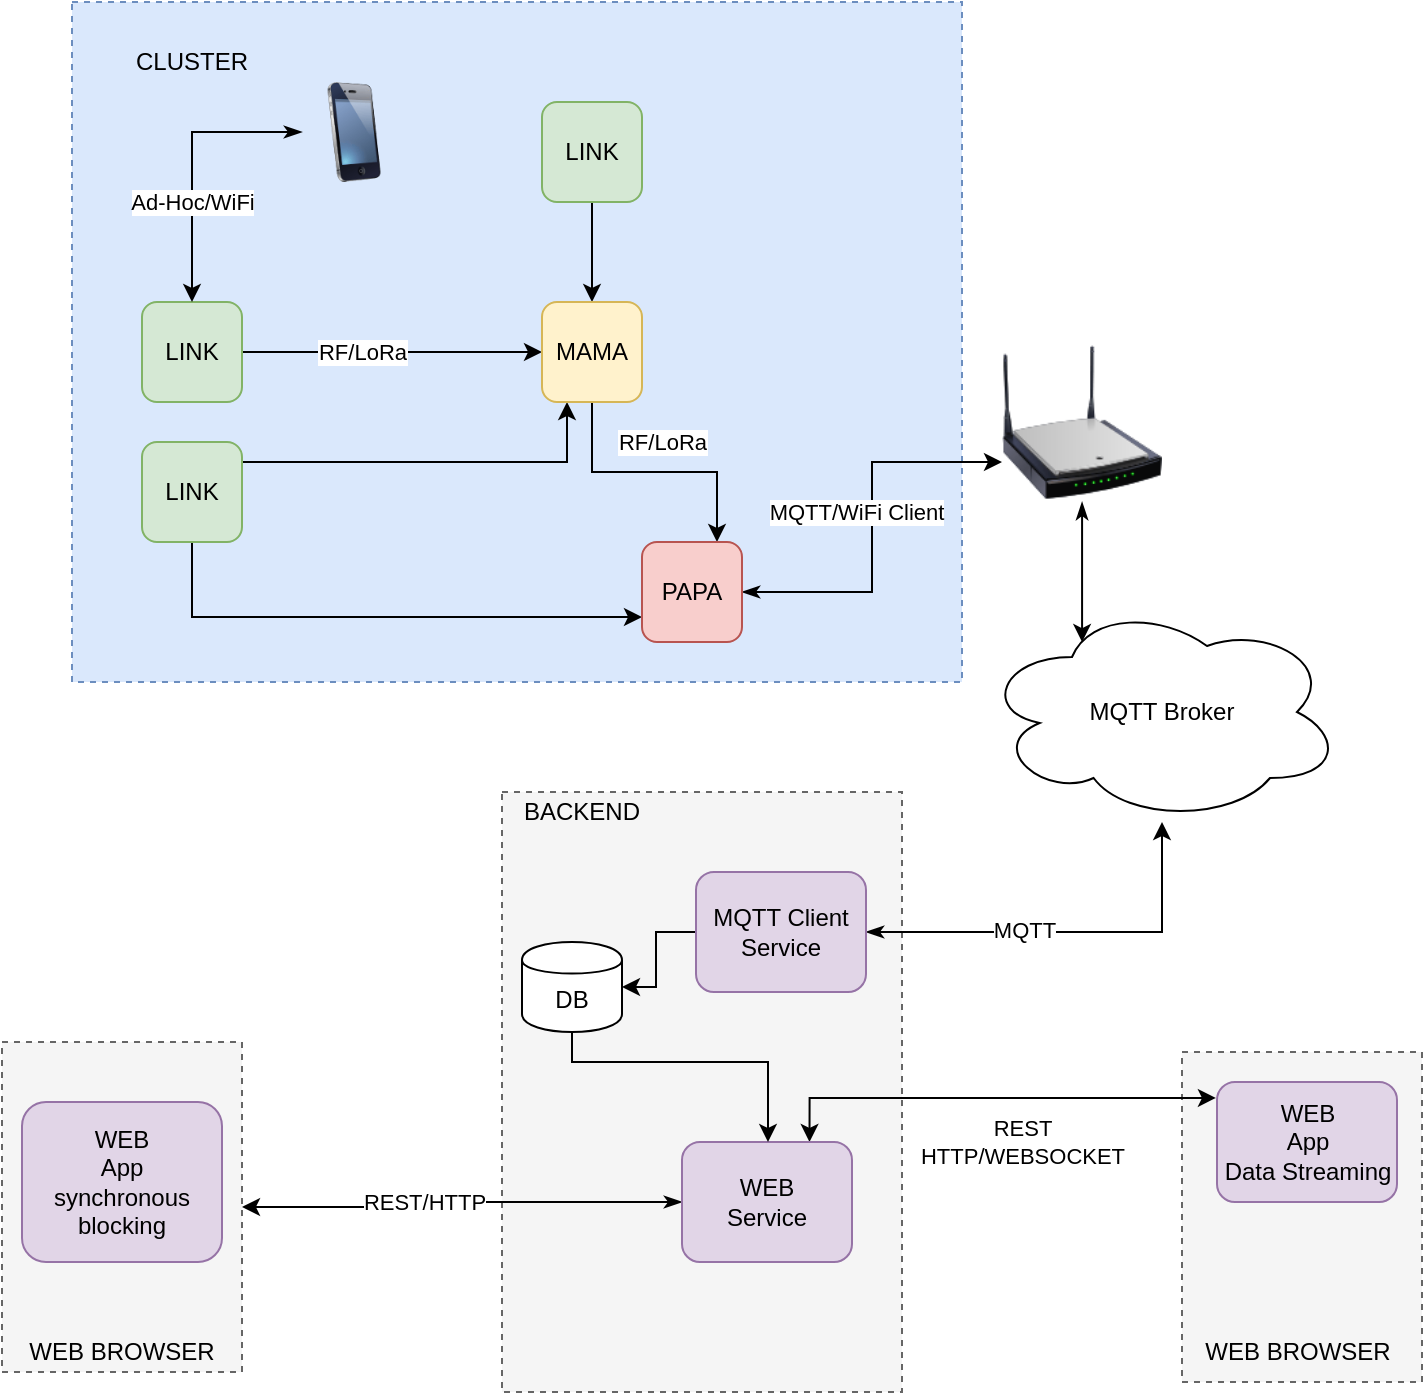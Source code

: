 <mxfile version="13.4.5" type="device"><diagram id="EJxz3tBTYT2ep9JXrAMy" name="Page-1"><mxGraphModel dx="1106" dy="772" grid="1" gridSize="10" guides="1" tooltips="1" connect="1" arrows="1" fold="1" page="1" pageScale="1" pageWidth="1100" pageHeight="850" math="0" shadow="0"><root><mxCell id="0"/><mxCell id="1" parent="0"/><mxCell id="kk1hSWZHGRrbGAi9tNtZ-46" value="" style="rounded=0;whiteSpace=wrap;html=1;dashed=1;fillColor=#f5f5f5;strokeColor=#666666;fontColor=#333333;" vertex="1" parent="1"><mxGeometry x="650" y="555" width="120" height="165" as="geometry"/></mxCell><mxCell id="kk1hSWZHGRrbGAi9tNtZ-35" value="" style="rounded=0;whiteSpace=wrap;html=1;dashed=1;fillColor=#dae8fc;strokeColor=#6c8ebf;" vertex="1" parent="1"><mxGeometry x="95" y="30" width="445" height="340" as="geometry"/></mxCell><mxCell id="kk1hSWZHGRrbGAi9tNtZ-27" value="" style="rounded=0;whiteSpace=wrap;html=1;dashed=1;fillColor=#f5f5f5;strokeColor=#666666;fontColor=#333333;" vertex="1" parent="1"><mxGeometry x="60" y="550" width="120" height="165" as="geometry"/></mxCell><mxCell id="kk1hSWZHGRrbGAi9tNtZ-24" value="" style="rounded=0;whiteSpace=wrap;html=1;dashed=1;fillColor=#f5f5f5;strokeColor=#666666;fontColor=#333333;" vertex="1" parent="1"><mxGeometry x="310" y="425" width="200" height="300" as="geometry"/></mxCell><mxCell id="kk1hSWZHGRrbGAi9tNtZ-8" style="edgeStyle=orthogonalEdgeStyle;rounded=0;orthogonalLoop=1;jettySize=auto;html=1;entryX=0;entryY=0.5;entryDx=0;entryDy=0;" edge="1" parent="1" source="kk1hSWZHGRrbGAi9tNtZ-1" target="kk1hSWZHGRrbGAi9tNtZ-4"><mxGeometry relative="1" as="geometry"/></mxCell><mxCell id="kk1hSWZHGRrbGAi9tNtZ-39" value="RF/LoRa" style="edgeLabel;html=1;align=center;verticalAlign=middle;resizable=0;points=[];" vertex="1" connectable="0" parent="kk1hSWZHGRrbGAi9tNtZ-8"><mxGeometry x="-0.2" relative="1" as="geometry"><mxPoint as="offset"/></mxGeometry></mxCell><mxCell id="kk1hSWZHGRrbGAi9tNtZ-1" value="LINK" style="rounded=1;whiteSpace=wrap;html=1;fillColor=#d5e8d4;strokeColor=#82b366;" vertex="1" parent="1"><mxGeometry x="130" y="180" width="50" height="50" as="geometry"/></mxCell><mxCell id="kk1hSWZHGRrbGAi9tNtZ-12" style="edgeStyle=orthogonalEdgeStyle;rounded=0;orthogonalLoop=1;jettySize=auto;html=1;entryX=0.5;entryY=0;entryDx=0;entryDy=0;" edge="1" parent="1" source="kk1hSWZHGRrbGAi9tNtZ-2" target="kk1hSWZHGRrbGAi9tNtZ-4"><mxGeometry relative="1" as="geometry"/></mxCell><mxCell id="kk1hSWZHGRrbGAi9tNtZ-2" value="LINK" style="rounded=1;whiteSpace=wrap;html=1;fillColor=#d5e8d4;strokeColor=#82b366;" vertex="1" parent="1"><mxGeometry x="330" y="80" width="50" height="50" as="geometry"/></mxCell><mxCell id="kk1hSWZHGRrbGAi9tNtZ-9" style="edgeStyle=orthogonalEdgeStyle;rounded=0;orthogonalLoop=1;jettySize=auto;html=1;entryX=0.25;entryY=1;entryDx=0;entryDy=0;" edge="1" parent="1" source="kk1hSWZHGRrbGAi9tNtZ-3" target="kk1hSWZHGRrbGAi9tNtZ-4"><mxGeometry relative="1" as="geometry"><Array as="points"><mxPoint x="343" y="260"/></Array></mxGeometry></mxCell><mxCell id="kk1hSWZHGRrbGAi9tNtZ-13" style="edgeStyle=orthogonalEdgeStyle;rounded=0;orthogonalLoop=1;jettySize=auto;html=1;entryX=0;entryY=0.75;entryDx=0;entryDy=0;exitX=0.5;exitY=1;exitDx=0;exitDy=0;" edge="1" parent="1" source="kk1hSWZHGRrbGAi9tNtZ-3" target="kk1hSWZHGRrbGAi9tNtZ-5"><mxGeometry relative="1" as="geometry"/></mxCell><mxCell id="kk1hSWZHGRrbGAi9tNtZ-3" value="LINK" style="rounded=1;whiteSpace=wrap;html=1;fillColor=#d5e8d4;strokeColor=#82b366;" vertex="1" parent="1"><mxGeometry x="130" y="250" width="50" height="50" as="geometry"/></mxCell><mxCell id="kk1hSWZHGRrbGAi9tNtZ-11" style="edgeStyle=orthogonalEdgeStyle;rounded=0;orthogonalLoop=1;jettySize=auto;html=1;entryX=0.75;entryY=0;entryDx=0;entryDy=0;" edge="1" parent="1" source="kk1hSWZHGRrbGAi9tNtZ-4" target="kk1hSWZHGRrbGAi9tNtZ-5"><mxGeometry relative="1" as="geometry"/></mxCell><mxCell id="kk1hSWZHGRrbGAi9tNtZ-41" value="RF/LoRa" style="edgeLabel;html=1;align=center;verticalAlign=middle;resizable=0;points=[];" vertex="1" connectable="0" parent="kk1hSWZHGRrbGAi9tNtZ-11"><mxGeometry x="-0.13" y="-18" relative="1" as="geometry"><mxPoint x="12" y="-33" as="offset"/></mxGeometry></mxCell><mxCell id="kk1hSWZHGRrbGAi9tNtZ-4" value="MAMA" style="rounded=1;whiteSpace=wrap;html=1;fillColor=#fff2cc;strokeColor=#d6b656;" vertex="1" parent="1"><mxGeometry x="330" y="180" width="50" height="50" as="geometry"/></mxCell><mxCell id="kk1hSWZHGRrbGAi9tNtZ-19" style="edgeStyle=orthogonalEdgeStyle;rounded=0;orthogonalLoop=1;jettySize=auto;html=1;startArrow=classicThin;startFill=1;entryX=0;entryY=0.75;entryDx=0;entryDy=0;" edge="1" parent="1" source="kk1hSWZHGRrbGAi9tNtZ-5" target="kk1hSWZHGRrbGAi9tNtZ-44"><mxGeometry relative="1" as="geometry"/></mxCell><mxCell id="kk1hSWZHGRrbGAi9tNtZ-40" value="MQTT/WiFi Client" style="edgeLabel;html=1;align=center;verticalAlign=middle;resizable=0;points=[];" vertex="1" connectable="0" parent="kk1hSWZHGRrbGAi9tNtZ-19"><mxGeometry x="0.018" y="-1" relative="1" as="geometry"><mxPoint x="-9" y="-6" as="offset"/></mxGeometry></mxCell><mxCell id="kk1hSWZHGRrbGAi9tNtZ-5" value="PAPA" style="rounded=1;whiteSpace=wrap;html=1;fillColor=#f8cecc;strokeColor=#b85450;" vertex="1" parent="1"><mxGeometry x="380" y="300" width="50" height="50" as="geometry"/></mxCell><mxCell id="kk1hSWZHGRrbGAi9tNtZ-18" value="MQTT Broker" style="ellipse;shape=cloud;whiteSpace=wrap;html=1;" vertex="1" parent="1"><mxGeometry x="550" y="330" width="180" height="110" as="geometry"/></mxCell><mxCell id="kk1hSWZHGRrbGAi9tNtZ-25" style="edgeStyle=orthogonalEdgeStyle;rounded=0;orthogonalLoop=1;jettySize=auto;html=1;startArrow=classicThin;startFill=1;" edge="1" parent="1" source="kk1hSWZHGRrbGAi9tNtZ-21" target="kk1hSWZHGRrbGAi9tNtZ-18"><mxGeometry relative="1" as="geometry"/></mxCell><mxCell id="kk1hSWZHGRrbGAi9tNtZ-33" value="MQTT" style="edgeLabel;html=1;align=center;verticalAlign=middle;resizable=0;points=[];" vertex="1" connectable="0" parent="kk1hSWZHGRrbGAi9tNtZ-25"><mxGeometry x="-0.229" y="1" relative="1" as="geometry"><mxPoint as="offset"/></mxGeometry></mxCell><mxCell id="kk1hSWZHGRrbGAi9tNtZ-54" style="edgeStyle=orthogonalEdgeStyle;rounded=0;orthogonalLoop=1;jettySize=auto;html=1;entryX=1;entryY=0.5;entryDx=0;entryDy=0;startArrow=none;startFill=0;" edge="1" parent="1" source="kk1hSWZHGRrbGAi9tNtZ-21" target="kk1hSWZHGRrbGAi9tNtZ-53"><mxGeometry relative="1" as="geometry"/></mxCell><mxCell id="kk1hSWZHGRrbGAi9tNtZ-21" value="MQTT Client&lt;br&gt;Service" style="rounded=1;whiteSpace=wrap;html=1;fillColor=#e1d5e7;strokeColor=#9673a6;" vertex="1" parent="1"><mxGeometry x="407" y="465" width="85" height="60" as="geometry"/></mxCell><mxCell id="kk1hSWZHGRrbGAi9tNtZ-32" style="edgeStyle=orthogonalEdgeStyle;rounded=0;orthogonalLoop=1;jettySize=auto;html=1;startArrow=classicThin;startFill=1;" edge="1" parent="1" source="kk1hSWZHGRrbGAi9tNtZ-22" target="kk1hSWZHGRrbGAi9tNtZ-27"><mxGeometry relative="1" as="geometry"/></mxCell><mxCell id="kk1hSWZHGRrbGAi9tNtZ-34" value="REST/HTTP" style="edgeLabel;html=1;align=center;verticalAlign=middle;resizable=0;points=[];" vertex="1" connectable="0" parent="kk1hSWZHGRrbGAi9tNtZ-32"><mxGeometry x="0.03" relative="1" as="geometry"><mxPoint x="-17.5" y="-2.5" as="offset"/></mxGeometry></mxCell><mxCell id="kk1hSWZHGRrbGAi9tNtZ-59" style="edgeStyle=orthogonalEdgeStyle;rounded=0;orthogonalLoop=1;jettySize=auto;html=1;exitX=0.75;exitY=0;exitDx=0;exitDy=0;entryX=-0.006;entryY=0.133;entryDx=0;entryDy=0;entryPerimeter=0;startArrow=classic;startFill=1;" edge="1" parent="1" source="kk1hSWZHGRrbGAi9tNtZ-22" target="kk1hSWZHGRrbGAi9tNtZ-47"><mxGeometry relative="1" as="geometry"/></mxCell><mxCell id="kk1hSWZHGRrbGAi9tNtZ-60" value="REST&lt;br&gt;HTTP/WEBSOCKET" style="edgeLabel;html=1;align=center;verticalAlign=middle;resizable=0;points=[];" vertex="1" connectable="0" parent="kk1hSWZHGRrbGAi9tNtZ-59"><mxGeometry x="-0.083" y="1" relative="1" as="geometry"><mxPoint x="25.2" y="23.01" as="offset"/></mxGeometry></mxCell><mxCell id="kk1hSWZHGRrbGAi9tNtZ-22" value="WEB&lt;br&gt;Service" style="rounded=1;whiteSpace=wrap;html=1;fillColor=#e1d5e7;strokeColor=#9673a6;" vertex="1" parent="1"><mxGeometry x="400" y="600" width="85" height="60" as="geometry"/></mxCell><mxCell id="kk1hSWZHGRrbGAi9tNtZ-26" value="WEB&lt;br&gt;App&lt;br&gt;synchronous&lt;br&gt;blocking" style="rounded=1;whiteSpace=wrap;html=1;fillColor=#e1d5e7;strokeColor=#9673a6;" vertex="1" parent="1"><mxGeometry x="70" y="580" width="100" height="80" as="geometry"/></mxCell><mxCell id="kk1hSWZHGRrbGAi9tNtZ-28" value="BACKEND" style="text;html=1;strokeColor=none;fillColor=none;align=center;verticalAlign=middle;whiteSpace=wrap;rounded=0;dashed=1;" vertex="1" parent="1"><mxGeometry x="330" y="425" width="40" height="20" as="geometry"/></mxCell><mxCell id="kk1hSWZHGRrbGAi9tNtZ-29" value="WEB BROWSER" style="text;html=1;strokeColor=none;fillColor=none;align=center;verticalAlign=middle;whiteSpace=wrap;rounded=0;dashed=1;" vertex="1" parent="1"><mxGeometry x="70" y="695" width="100" height="20" as="geometry"/></mxCell><mxCell id="kk1hSWZHGRrbGAi9tNtZ-36" value="CLUSTER" style="text;html=1;strokeColor=none;fillColor=none;align=center;verticalAlign=middle;whiteSpace=wrap;rounded=0;dashed=1;" vertex="1" parent="1"><mxGeometry x="100" y="40" width="110" height="40" as="geometry"/></mxCell><mxCell id="kk1hSWZHGRrbGAi9tNtZ-38" value="Ad-Hoc/WiFi" style="edgeStyle=orthogonalEdgeStyle;rounded=0;orthogonalLoop=1;jettySize=auto;html=1;startArrow=classicThin;startFill=1;" edge="1" parent="1" source="kk1hSWZHGRrbGAi9tNtZ-37" target="kk1hSWZHGRrbGAi9tNtZ-1"><mxGeometry x="0.286" relative="1" as="geometry"><mxPoint as="offset"/></mxGeometry></mxCell><mxCell id="kk1hSWZHGRrbGAi9tNtZ-37" value="" style="image;html=1;image=img/lib/clip_art/telecommunication/iPhone_128x128.png;dashed=1;" vertex="1" parent="1"><mxGeometry x="210" y="70" width="52" height="50" as="geometry"/></mxCell><mxCell id="kk1hSWZHGRrbGAi9tNtZ-45" value="" style="edgeStyle=orthogonalEdgeStyle;rounded=0;orthogonalLoop=1;jettySize=auto;html=1;entryX=0.278;entryY=0.182;entryDx=0;entryDy=0;entryPerimeter=0;startArrow=classicThin;startFill=1;" edge="1" parent="1" source="kk1hSWZHGRrbGAi9tNtZ-44" target="kk1hSWZHGRrbGAi9tNtZ-18"><mxGeometry relative="1" as="geometry"/></mxCell><mxCell id="kk1hSWZHGRrbGAi9tNtZ-44" value="" style="image;html=1;image=img/lib/clip_art/networking/Wireless_Router_N_128x128.png;dashed=1;" vertex="1" parent="1"><mxGeometry x="560" y="200" width="80" height="80" as="geometry"/></mxCell><mxCell id="kk1hSWZHGRrbGAi9tNtZ-47" value="WEB&lt;br&gt;App&lt;br&gt;Data Streaming" style="rounded=1;whiteSpace=wrap;html=1;fillColor=#e1d5e7;strokeColor=#9673a6;" vertex="1" parent="1"><mxGeometry x="667.5" y="570" width="90" height="60" as="geometry"/></mxCell><mxCell id="kk1hSWZHGRrbGAi9tNtZ-48" value="WEB BROWSER" style="text;html=1;strokeColor=none;fillColor=none;align=center;verticalAlign=middle;whiteSpace=wrap;rounded=0;dashed=1;" vertex="1" parent="1"><mxGeometry x="657.5" y="695" width="100" height="20" as="geometry"/></mxCell><mxCell id="kk1hSWZHGRrbGAi9tNtZ-56" style="edgeStyle=orthogonalEdgeStyle;rounded=0;orthogonalLoop=1;jettySize=auto;html=1;startArrow=none;startFill=0;" edge="1" parent="1" source="kk1hSWZHGRrbGAi9tNtZ-53" target="kk1hSWZHGRrbGAi9tNtZ-22"><mxGeometry relative="1" as="geometry"><Array as="points"><mxPoint x="345" y="560"/><mxPoint x="443" y="560"/></Array></mxGeometry></mxCell><mxCell id="kk1hSWZHGRrbGAi9tNtZ-53" value="DB" style="shape=cylinder;whiteSpace=wrap;html=1;boundedLbl=1;backgroundOutline=1;" vertex="1" parent="1"><mxGeometry x="320" y="500" width="50" height="45" as="geometry"/></mxCell></root></mxGraphModel></diagram></mxfile>